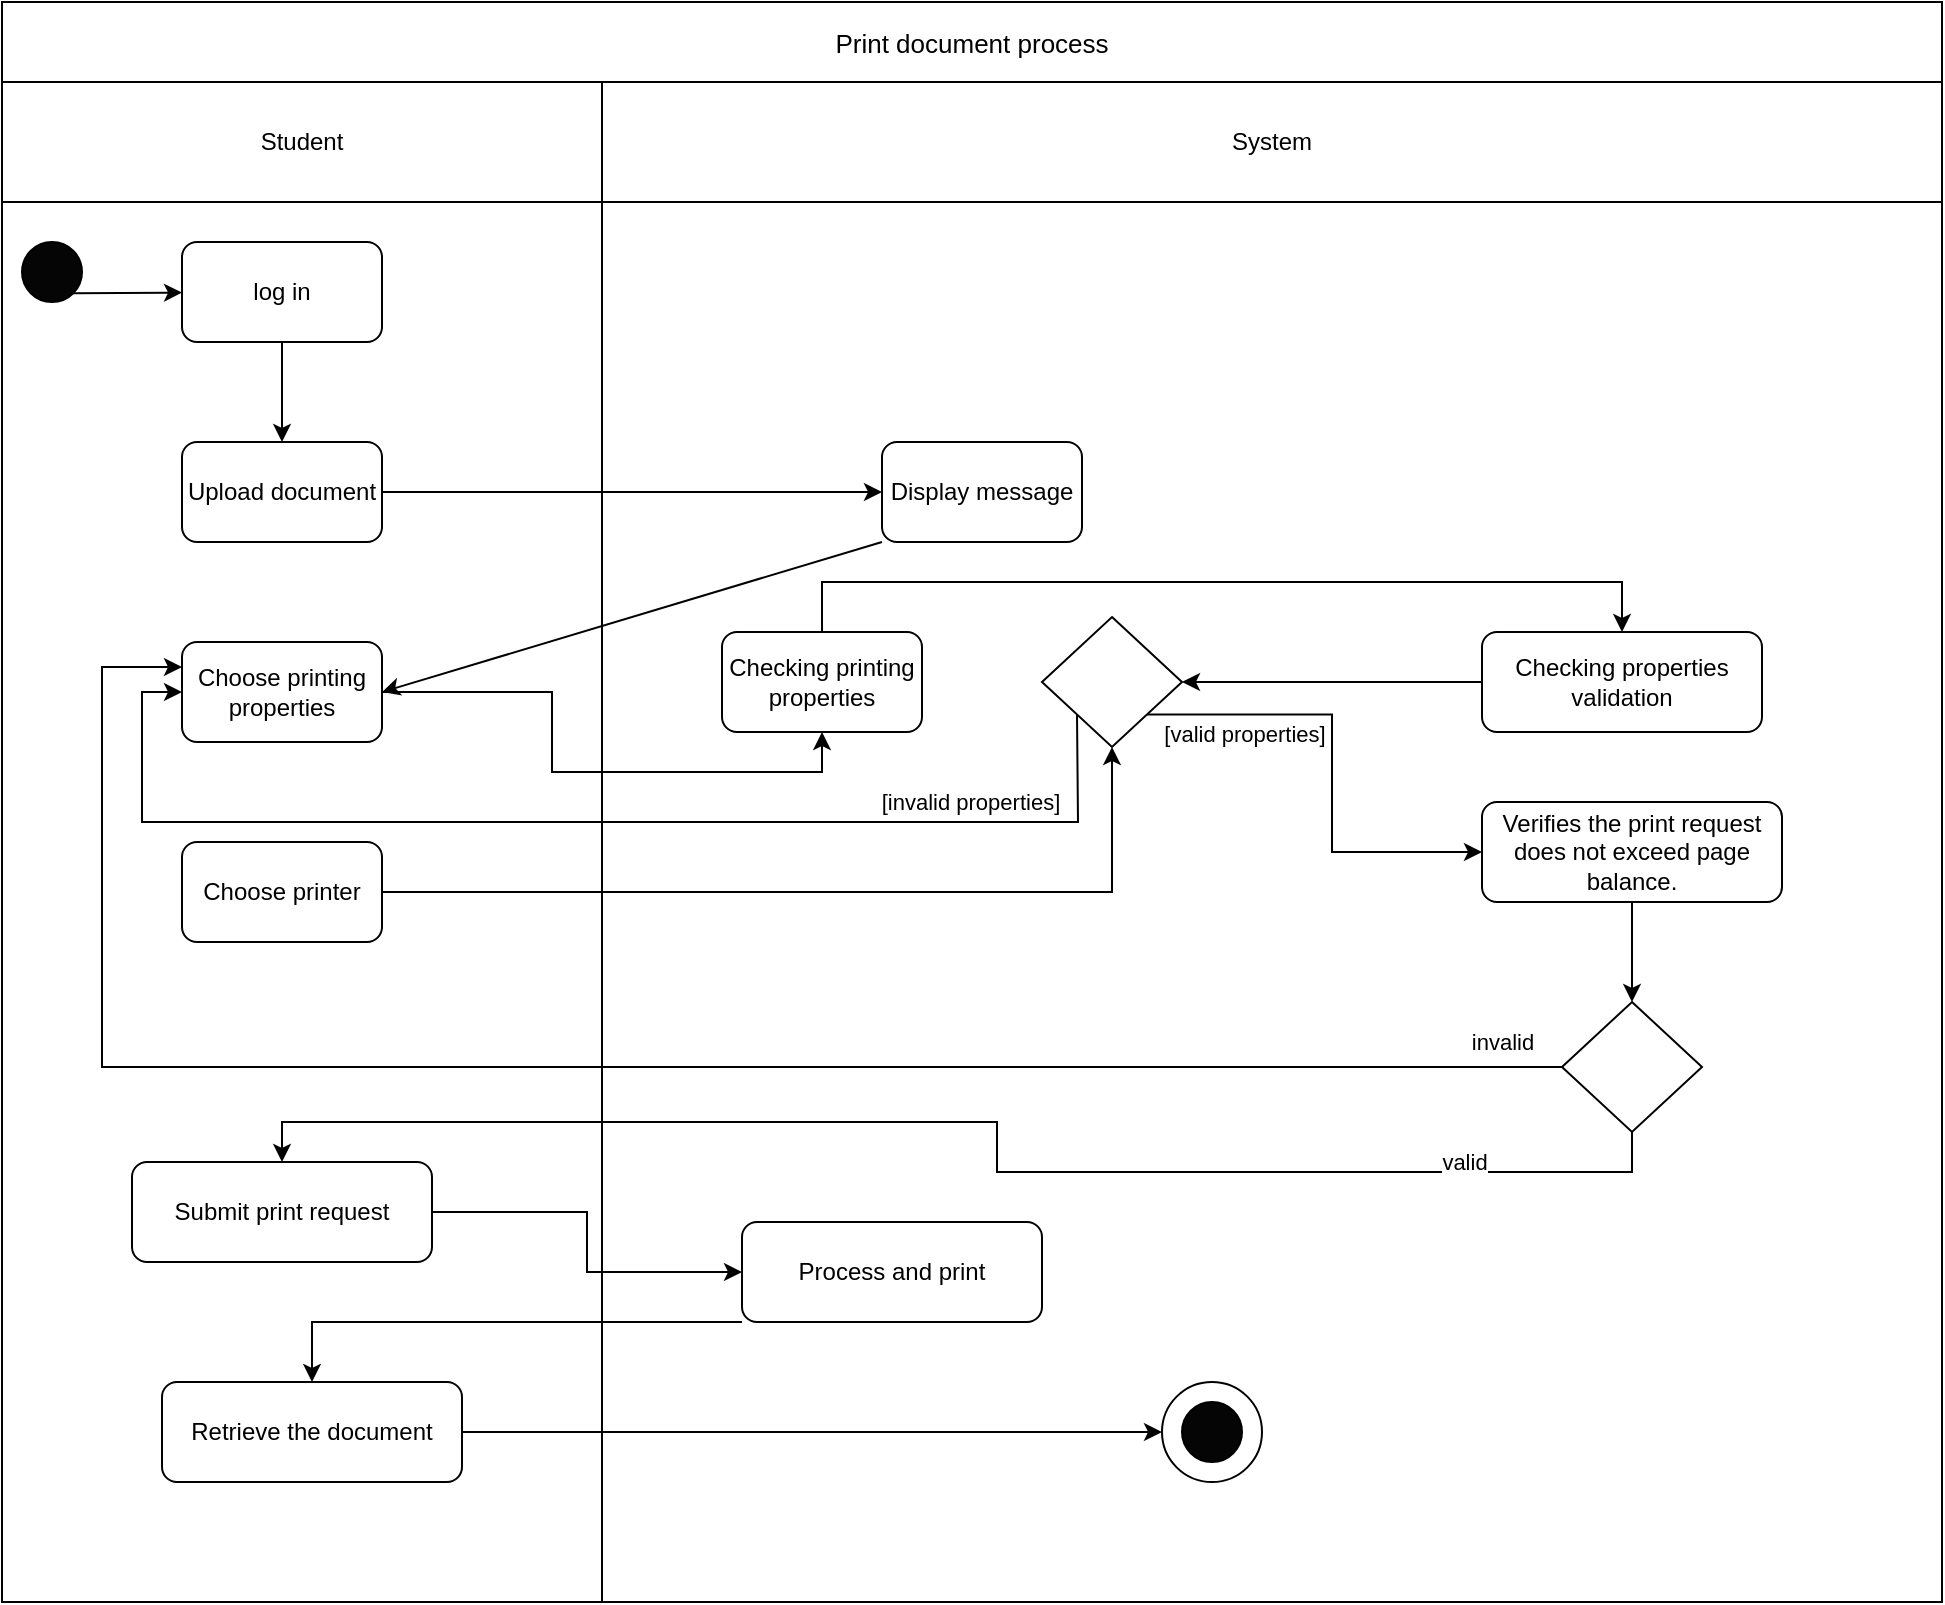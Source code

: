 <mxfile version="24.7.17">
  <diagram name="Page-1" id="vSrU1V59J8BGXjvMUhQw">
    <mxGraphModel dx="1597" dy="857" grid="1" gridSize="10" guides="1" tooltips="1" connect="1" arrows="1" fold="1" page="1" pageScale="1" pageWidth="3300" pageHeight="4681" math="0" shadow="0">
      <root>
        <mxCell id="0" />
        <mxCell id="1" parent="0" />
        <mxCell id="SqMrX3MdcvN79roEV0-a-6" value="Print document process" style="shape=table;startSize=40;container=1;collapsible=0;childLayout=tableLayout;fontSize=13;" vertex="1" parent="1">
          <mxGeometry x="290" y="280" width="970" height="800" as="geometry" />
        </mxCell>
        <mxCell id="SqMrX3MdcvN79roEV0-a-7" value="" style="shape=tableRow;horizontal=0;startSize=0;swimlaneHead=0;swimlaneBody=0;strokeColor=inherit;top=0;left=0;bottom=0;right=0;collapsible=0;dropTarget=0;fillColor=none;points=[[0,0.5],[1,0.5]];portConstraint=eastwest;" vertex="1" parent="SqMrX3MdcvN79roEV0-a-6">
          <mxGeometry y="40" width="970" height="60" as="geometry" />
        </mxCell>
        <mxCell id="SqMrX3MdcvN79roEV0-a-8" value="Student" style="shape=partialRectangle;html=1;whiteSpace=wrap;connectable=0;strokeColor=inherit;overflow=hidden;fillColor=none;top=0;left=0;bottom=0;right=0;pointerEvents=1;" vertex="1" parent="SqMrX3MdcvN79roEV0-a-7">
          <mxGeometry width="300" height="60" as="geometry">
            <mxRectangle width="300" height="60" as="alternateBounds" />
          </mxGeometry>
        </mxCell>
        <mxCell id="SqMrX3MdcvN79roEV0-a-9" value="System" style="shape=partialRectangle;html=1;whiteSpace=wrap;connectable=0;strokeColor=inherit;overflow=hidden;fillColor=none;top=0;left=0;bottom=0;right=0;pointerEvents=1;" vertex="1" parent="SqMrX3MdcvN79roEV0-a-7">
          <mxGeometry x="300" width="670" height="60" as="geometry">
            <mxRectangle width="670" height="60" as="alternateBounds" />
          </mxGeometry>
        </mxCell>
        <mxCell id="SqMrX3MdcvN79roEV0-a-11" value="" style="shape=tableRow;horizontal=0;startSize=0;swimlaneHead=0;swimlaneBody=0;strokeColor=inherit;top=0;left=0;bottom=0;right=0;collapsible=0;dropTarget=0;fillColor=none;points=[[0,0.5],[1,0.5]];portConstraint=eastwest;" vertex="1" parent="SqMrX3MdcvN79roEV0-a-6">
          <mxGeometry y="100" width="970" height="700" as="geometry" />
        </mxCell>
        <mxCell id="SqMrX3MdcvN79roEV0-a-12" value="" style="shape=partialRectangle;html=1;whiteSpace=wrap;connectable=0;strokeColor=inherit;overflow=hidden;fillColor=none;top=0;left=0;bottom=0;right=0;pointerEvents=1;" vertex="1" parent="SqMrX3MdcvN79roEV0-a-11">
          <mxGeometry width="300" height="700" as="geometry">
            <mxRectangle width="300" height="700" as="alternateBounds" />
          </mxGeometry>
        </mxCell>
        <mxCell id="SqMrX3MdcvN79roEV0-a-13" value="" style="shape=partialRectangle;html=1;whiteSpace=wrap;connectable=0;strokeColor=inherit;overflow=hidden;fillColor=none;top=0;left=0;bottom=0;right=0;pointerEvents=1;" vertex="1" parent="SqMrX3MdcvN79roEV0-a-11">
          <mxGeometry x="300" width="670" height="700" as="geometry">
            <mxRectangle width="670" height="700" as="alternateBounds" />
          </mxGeometry>
        </mxCell>
        <mxCell id="SqMrX3MdcvN79roEV0-a-15" value="" style="ellipse;whiteSpace=wrap;html=1;aspect=fixed;fillColor=#050505;" vertex="1" parent="1">
          <mxGeometry x="300" y="400" width="30" height="30" as="geometry" />
        </mxCell>
        <mxCell id="SqMrX3MdcvN79roEV0-a-19" style="edgeStyle=orthogonalEdgeStyle;rounded=0;orthogonalLoop=1;jettySize=auto;html=1;entryX=0.5;entryY=0;entryDx=0;entryDy=0;" edge="1" parent="1" source="SqMrX3MdcvN79roEV0-a-16" target="SqMrX3MdcvN79roEV0-a-17">
          <mxGeometry relative="1" as="geometry" />
        </mxCell>
        <mxCell id="SqMrX3MdcvN79roEV0-a-16" value="log in" style="rounded=1;whiteSpace=wrap;html=1;" vertex="1" parent="1">
          <mxGeometry x="380" y="400" width="100" height="50" as="geometry" />
        </mxCell>
        <mxCell id="SqMrX3MdcvN79roEV0-a-26" style="edgeStyle=orthogonalEdgeStyle;rounded=0;orthogonalLoop=1;jettySize=auto;html=1;entryX=0;entryY=0.5;entryDx=0;entryDy=0;" edge="1" parent="1" source="SqMrX3MdcvN79roEV0-a-17" target="SqMrX3MdcvN79roEV0-a-24">
          <mxGeometry relative="1" as="geometry" />
        </mxCell>
        <mxCell id="SqMrX3MdcvN79roEV0-a-17" value="Upload document" style="rounded=1;whiteSpace=wrap;html=1;" vertex="1" parent="1">
          <mxGeometry x="380" y="500" width="100" height="50" as="geometry" />
        </mxCell>
        <mxCell id="SqMrX3MdcvN79roEV0-a-18" value="" style="endArrow=classic;html=1;rounded=0;exitX=1;exitY=1;exitDx=0;exitDy=0;" edge="1" parent="1" source="SqMrX3MdcvN79roEV0-a-15" target="SqMrX3MdcvN79roEV0-a-16">
          <mxGeometry width="50" height="50" relative="1" as="geometry">
            <mxPoint x="310" y="500" as="sourcePoint" />
            <mxPoint x="360" y="450" as="targetPoint" />
          </mxGeometry>
        </mxCell>
        <mxCell id="SqMrX3MdcvN79roEV0-a-28" style="edgeStyle=orthogonalEdgeStyle;rounded=0;orthogonalLoop=1;jettySize=auto;html=1;entryX=0.5;entryY=1;entryDx=0;entryDy=0;" edge="1" parent="1" source="SqMrX3MdcvN79roEV0-a-20" target="SqMrX3MdcvN79roEV0-a-22">
          <mxGeometry relative="1" as="geometry" />
        </mxCell>
        <mxCell id="SqMrX3MdcvN79roEV0-a-20" value="Choose printing properties" style="rounded=1;whiteSpace=wrap;html=1;" vertex="1" parent="1">
          <mxGeometry x="380" y="600" width="100" height="50" as="geometry" />
        </mxCell>
        <mxCell id="SqMrX3MdcvN79roEV0-a-36" style="edgeStyle=orthogonalEdgeStyle;rounded=0;orthogonalLoop=1;jettySize=auto;html=1;entryX=0.5;entryY=0;entryDx=0;entryDy=0;" edge="1" parent="1" source="SqMrX3MdcvN79roEV0-a-22" target="SqMrX3MdcvN79roEV0-a-34">
          <mxGeometry relative="1" as="geometry">
            <Array as="points">
              <mxPoint x="700" y="570" />
              <mxPoint x="1100" y="570" />
            </Array>
          </mxGeometry>
        </mxCell>
        <mxCell id="SqMrX3MdcvN79roEV0-a-22" value="Checking printing properties" style="rounded=1;whiteSpace=wrap;html=1;" vertex="1" parent="1">
          <mxGeometry x="650" y="595" width="100" height="50" as="geometry" />
        </mxCell>
        <mxCell id="SqMrX3MdcvN79roEV0-a-39" style="edgeStyle=orthogonalEdgeStyle;rounded=0;orthogonalLoop=1;jettySize=auto;html=1;exitX=1;exitY=1;exitDx=0;exitDy=0;entryX=0;entryY=0.5;entryDx=0;entryDy=0;" edge="1" parent="1" source="SqMrX3MdcvN79roEV0-a-23" target="SqMrX3MdcvN79roEV0-a-38">
          <mxGeometry relative="1" as="geometry" />
        </mxCell>
        <mxCell id="SqMrX3MdcvN79roEV0-a-40" value="[valid properties]" style="edgeLabel;html=1;align=center;verticalAlign=middle;resizable=0;points=[];" vertex="1" connectable="0" parent="SqMrX3MdcvN79roEV0-a-39">
          <mxGeometry x="-0.67" y="-1" relative="1" as="geometry">
            <mxPoint x="9" y="8" as="offset" />
          </mxGeometry>
        </mxCell>
        <mxCell id="SqMrX3MdcvN79roEV0-a-23" value="" style="rhombus;whiteSpace=wrap;html=1;" vertex="1" parent="1">
          <mxGeometry x="810" y="587.5" width="70" height="65" as="geometry" />
        </mxCell>
        <mxCell id="SqMrX3MdcvN79roEV0-a-24" value="Display message" style="rounded=1;whiteSpace=wrap;html=1;" vertex="1" parent="1">
          <mxGeometry x="730" y="500" width="100" height="50" as="geometry" />
        </mxCell>
        <mxCell id="SqMrX3MdcvN79roEV0-a-27" value="" style="endArrow=classic;html=1;rounded=0;exitX=0;exitY=1;exitDx=0;exitDy=0;entryX=1;entryY=0.5;entryDx=0;entryDy=0;" edge="1" parent="1" source="SqMrX3MdcvN79roEV0-a-24" target="SqMrX3MdcvN79roEV0-a-20">
          <mxGeometry width="50" height="50" relative="1" as="geometry">
            <mxPoint x="570" y="900" as="sourcePoint" />
            <mxPoint x="620" y="850" as="targetPoint" />
          </mxGeometry>
        </mxCell>
        <mxCell id="SqMrX3MdcvN79roEV0-a-31" style="edgeStyle=orthogonalEdgeStyle;rounded=0;orthogonalLoop=1;jettySize=auto;html=1;entryX=0.5;entryY=1;entryDx=0;entryDy=0;" edge="1" parent="1" source="SqMrX3MdcvN79roEV0-a-30" target="SqMrX3MdcvN79roEV0-a-23">
          <mxGeometry relative="1" as="geometry" />
        </mxCell>
        <mxCell id="SqMrX3MdcvN79roEV0-a-30" value="Choose printer" style="rounded=1;whiteSpace=wrap;html=1;" vertex="1" parent="1">
          <mxGeometry x="380" y="700" width="100" height="50" as="geometry" />
        </mxCell>
        <mxCell id="SqMrX3MdcvN79roEV0-a-32" value="" style="endArrow=classic;html=1;rounded=0;exitX=0;exitY=1;exitDx=0;exitDy=0;entryX=0;entryY=0.5;entryDx=0;entryDy=0;" edge="1" parent="1" source="SqMrX3MdcvN79roEV0-a-23" target="SqMrX3MdcvN79roEV0-a-20">
          <mxGeometry width="50" height="50" relative="1" as="geometry">
            <mxPoint x="640" y="850" as="sourcePoint" />
            <mxPoint x="690" y="800" as="targetPoint" />
            <Array as="points">
              <mxPoint x="828" y="690" />
              <mxPoint x="600" y="690" />
              <mxPoint x="360" y="690" />
              <mxPoint x="360" y="625" />
            </Array>
          </mxGeometry>
        </mxCell>
        <mxCell id="SqMrX3MdcvN79roEV0-a-33" value="[invalid properties]" style="edgeLabel;html=1;align=center;verticalAlign=middle;resizable=0;points=[];" vertex="1" connectable="0" parent="SqMrX3MdcvN79roEV0-a-32">
          <mxGeometry x="-0.639" y="1" relative="1" as="geometry">
            <mxPoint x="1" y="-11" as="offset" />
          </mxGeometry>
        </mxCell>
        <mxCell id="SqMrX3MdcvN79roEV0-a-35" style="edgeStyle=orthogonalEdgeStyle;rounded=0;orthogonalLoop=1;jettySize=auto;html=1;entryX=1;entryY=0.5;entryDx=0;entryDy=0;" edge="1" parent="1" source="SqMrX3MdcvN79roEV0-a-34" target="SqMrX3MdcvN79roEV0-a-23">
          <mxGeometry relative="1" as="geometry" />
        </mxCell>
        <mxCell id="SqMrX3MdcvN79roEV0-a-34" value="Checking properties validation" style="rounded=1;whiteSpace=wrap;html=1;" vertex="1" parent="1">
          <mxGeometry x="1030" y="595" width="140" height="50" as="geometry" />
        </mxCell>
        <mxCell id="SqMrX3MdcvN79roEV0-a-42" style="edgeStyle=orthogonalEdgeStyle;rounded=0;orthogonalLoop=1;jettySize=auto;html=1;entryX=0.5;entryY=0;entryDx=0;entryDy=0;" edge="1" parent="1" source="SqMrX3MdcvN79roEV0-a-38" target="SqMrX3MdcvN79roEV0-a-41">
          <mxGeometry relative="1" as="geometry" />
        </mxCell>
        <mxCell id="SqMrX3MdcvN79roEV0-a-38" value="Verifies the print request does not exceed page balance." style="rounded=1;whiteSpace=wrap;html=1;" vertex="1" parent="1">
          <mxGeometry x="1030" y="680" width="150" height="50" as="geometry" />
        </mxCell>
        <mxCell id="SqMrX3MdcvN79roEV0-a-43" style="edgeStyle=orthogonalEdgeStyle;rounded=0;orthogonalLoop=1;jettySize=auto;html=1;entryX=0;entryY=0.25;entryDx=0;entryDy=0;" edge="1" parent="1" source="SqMrX3MdcvN79roEV0-a-41" target="SqMrX3MdcvN79roEV0-a-20">
          <mxGeometry relative="1" as="geometry">
            <Array as="points">
              <mxPoint x="340" y="813" />
              <mxPoint x="340" y="613" />
            </Array>
          </mxGeometry>
        </mxCell>
        <mxCell id="SqMrX3MdcvN79roEV0-a-44" value="invalid" style="edgeLabel;html=1;align=center;verticalAlign=middle;resizable=0;points=[];" vertex="1" connectable="0" parent="SqMrX3MdcvN79roEV0-a-43">
          <mxGeometry x="-0.901" y="3" relative="1" as="geometry">
            <mxPoint x="18" y="-16" as="offset" />
          </mxGeometry>
        </mxCell>
        <mxCell id="SqMrX3MdcvN79roEV0-a-46" style="edgeStyle=orthogonalEdgeStyle;rounded=0;orthogonalLoop=1;jettySize=auto;html=1;exitX=0.5;exitY=1;exitDx=0;exitDy=0;entryX=0.5;entryY=0;entryDx=0;entryDy=0;" edge="1" parent="1" source="SqMrX3MdcvN79roEV0-a-41" target="SqMrX3MdcvN79roEV0-a-45">
          <mxGeometry relative="1" as="geometry" />
        </mxCell>
        <mxCell id="SqMrX3MdcvN79roEV0-a-47" value="valid" style="edgeLabel;html=1;align=center;verticalAlign=middle;resizable=0;points=[];" vertex="1" connectable="0" parent="SqMrX3MdcvN79roEV0-a-46">
          <mxGeometry x="-0.701" y="-1" relative="1" as="geometry">
            <mxPoint x="6" y="-4" as="offset" />
          </mxGeometry>
        </mxCell>
        <mxCell id="SqMrX3MdcvN79roEV0-a-41" value="" style="rhombus;whiteSpace=wrap;html=1;" vertex="1" parent="1">
          <mxGeometry x="1070" y="780" width="70" height="65" as="geometry" />
        </mxCell>
        <mxCell id="SqMrX3MdcvN79roEV0-a-50" style="edgeStyle=orthogonalEdgeStyle;rounded=0;orthogonalLoop=1;jettySize=auto;html=1;exitX=1;exitY=0.5;exitDx=0;exitDy=0;entryX=0;entryY=0.5;entryDx=0;entryDy=0;" edge="1" parent="1" source="SqMrX3MdcvN79roEV0-a-45" target="SqMrX3MdcvN79roEV0-a-49">
          <mxGeometry relative="1" as="geometry" />
        </mxCell>
        <mxCell id="SqMrX3MdcvN79roEV0-a-45" value="Submit print request" style="rounded=1;whiteSpace=wrap;html=1;" vertex="1" parent="1">
          <mxGeometry x="355" y="860" width="150" height="50" as="geometry" />
        </mxCell>
        <mxCell id="SqMrX3MdcvN79roEV0-a-58" style="edgeStyle=orthogonalEdgeStyle;rounded=0;orthogonalLoop=1;jettySize=auto;html=1;entryX=0.5;entryY=0;entryDx=0;entryDy=0;" edge="1" parent="1" source="SqMrX3MdcvN79roEV0-a-49" target="SqMrX3MdcvN79roEV0-a-52">
          <mxGeometry relative="1" as="geometry">
            <Array as="points">
              <mxPoint x="445" y="940" />
            </Array>
          </mxGeometry>
        </mxCell>
        <mxCell id="SqMrX3MdcvN79roEV0-a-49" value="Process and print" style="rounded=1;whiteSpace=wrap;html=1;" vertex="1" parent="1">
          <mxGeometry x="660" y="890" width="150" height="50" as="geometry" />
        </mxCell>
        <mxCell id="SqMrX3MdcvN79roEV0-a-57" style="edgeStyle=orthogonalEdgeStyle;rounded=0;orthogonalLoop=1;jettySize=auto;html=1;entryX=0;entryY=0.5;entryDx=0;entryDy=0;" edge="1" parent="1" source="SqMrX3MdcvN79roEV0-a-52" target="SqMrX3MdcvN79roEV0-a-55">
          <mxGeometry relative="1" as="geometry" />
        </mxCell>
        <mxCell id="SqMrX3MdcvN79roEV0-a-52" value="Retrieve the document" style="rounded=1;whiteSpace=wrap;html=1;" vertex="1" parent="1">
          <mxGeometry x="370" y="970" width="150" height="50" as="geometry" />
        </mxCell>
        <mxCell id="SqMrX3MdcvN79roEV0-a-55" value="" style="ellipse;whiteSpace=wrap;html=1;aspect=fixed;" vertex="1" parent="1">
          <mxGeometry x="870" y="970" width="50" height="50" as="geometry" />
        </mxCell>
        <mxCell id="SqMrX3MdcvN79roEV0-a-54" value="" style="ellipse;whiteSpace=wrap;html=1;aspect=fixed;fillColor=#050505;" vertex="1" parent="1">
          <mxGeometry x="880" y="980" width="30" height="30" as="geometry" />
        </mxCell>
      </root>
    </mxGraphModel>
  </diagram>
</mxfile>
